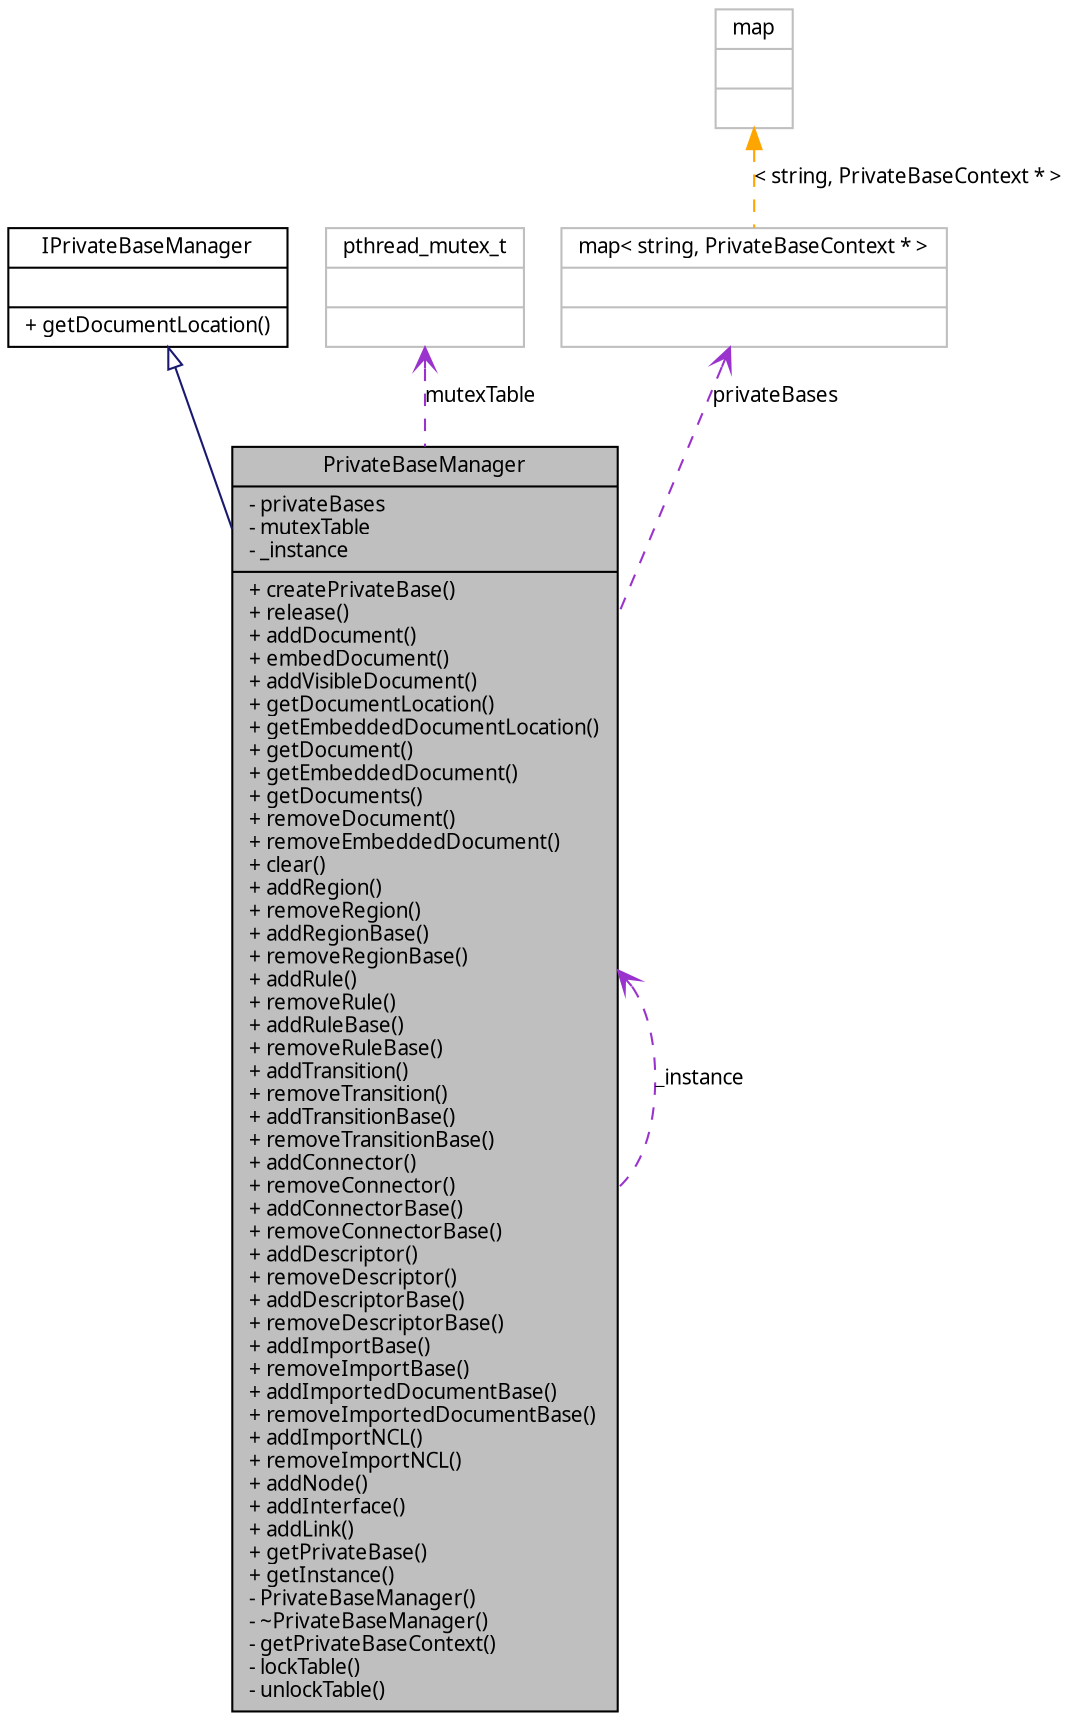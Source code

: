 digraph G
{
  edge [fontname="FreeSans.ttf",fontsize=10,labelfontname="FreeSans.ttf",labelfontsize=10];
  node [fontname="FreeSans.ttf",fontsize=10,shape=record];
  Node1 [label="{PrivateBaseManager\n|- privateBases\l- mutexTable\l- _instance\l|+ createPrivateBase()\l+ release()\l+ addDocument()\l+ embedDocument()\l+ addVisibleDocument()\l+ getDocumentLocation()\l+ getEmbeddedDocumentLocation()\l+ getDocument()\l+ getEmbeddedDocument()\l+ getDocuments()\l+ removeDocument()\l+ removeEmbeddedDocument()\l+ clear()\l+ addRegion()\l+ removeRegion()\l+ addRegionBase()\l+ removeRegionBase()\l+ addRule()\l+ removeRule()\l+ addRuleBase()\l+ removeRuleBase()\l+ addTransition()\l+ removeTransition()\l+ addTransitionBase()\l+ removeTransitionBase()\l+ addConnector()\l+ removeConnector()\l+ addConnectorBase()\l+ removeConnectorBase()\l+ addDescriptor()\l+ removeDescriptor()\l+ addDescriptorBase()\l+ removeDescriptorBase()\l+ addImportBase()\l+ removeImportBase()\l+ addImportedDocumentBase()\l+ removeImportedDocumentBase()\l+ addImportNCL()\l+ removeImportNCL()\l+ addNode()\l+ addInterface()\l+ addLink()\l+ getPrivateBase()\l+ getInstance()\l- PrivateBaseManager()\l- ~PrivateBaseManager()\l- getPrivateBaseContext()\l- lockTable()\l- unlockTable()\l}",height=0.2,width=0.4,color="black", fillcolor="grey75", style="filled" fontcolor="black"];
  Node2 -> Node1 [dir=back,color="midnightblue",fontsize=10,style="solid",arrowtail="empty"];
  Node2 [label="{IPrivateBaseManager\n||+ getDocumentLocation()\l}",height=0.2,width=0.4,color="black", fillcolor="white", style="filled",URL="$classbr_1_1pucrio_1_1telemidia_1_1ginga_1_1ncl_1_1IPrivateBaseManager.html"];
  Node3 -> Node1 [dir=back,color="darkorchid3",fontsize=10,style="dashed",label="mutexTable",arrowtail="open"];
  Node3 [label="{pthread_mutex_t\n||}",height=0.2,width=0.4,color="grey75", fillcolor="white", style="filled"];
  Node1 -> Node1 [dir=back,color="darkorchid3",fontsize=10,style="dashed",label="_instance",arrowtail="open"];
  Node4 -> Node1 [dir=back,color="darkorchid3",fontsize=10,style="dashed",label="privateBases",arrowtail="open"];
  Node4 [label="{map\< string, PrivateBaseContext * \>\n||}",height=0.2,width=0.4,color="grey75", fillcolor="white", style="filled"];
  Node5 -> Node4 [dir=back,color="orange",fontsize=10,style="dashed",label="\< string, PrivateBaseContext * \>"];
  Node5 [label="{map\n||}",height=0.2,width=0.4,color="grey75", fillcolor="white", style="filled",tooltip="STL class."];
}
